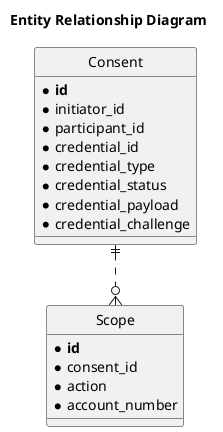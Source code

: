 @startuml

title Entity Relationship Diagram 
' hide the spot
hide circle

' avoid problems with angled crows feet
skinparam linetype ortho

entity "Consent" as e01 {
  * **id**
  * initiator_id
  * participant_id
  * credential_id
  * credential_type
  * credential_status
  * credential_payload
  * credential_challenge
}

entity "Scope" as e02 {
  * **id**
  * consent_id
  * action 
  * account_number 
}


e01 ||..o{ e02
@enduml